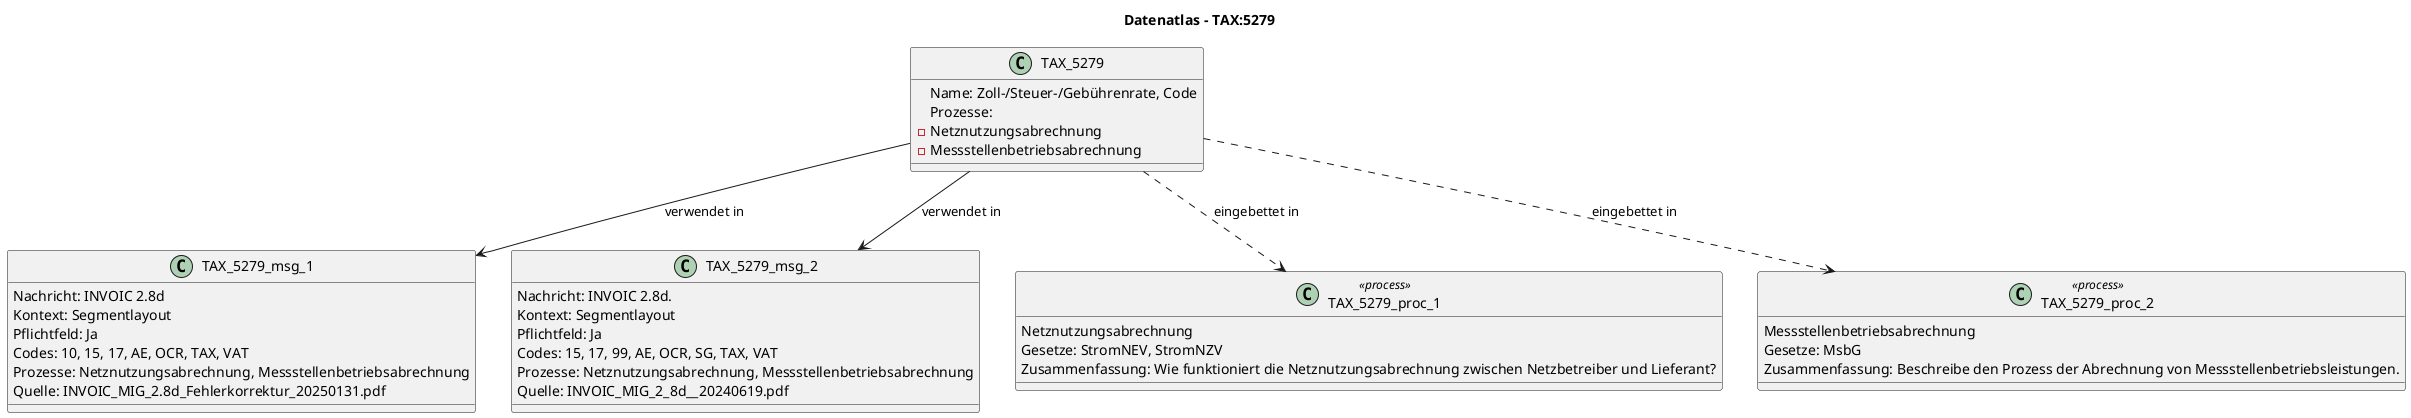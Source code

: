 @startuml
title Datenatlas – TAX:5279
class TAX_5279 {
  Name: Zoll-/Steuer-/Gebührenrate, Code
  Prozesse:
    - Netznutzungsabrechnung
    - Messstellenbetriebsabrechnung
}
class TAX_5279_msg_1 {
  Nachricht: INVOIC 2.8d
  Kontext: Segmentlayout
  Pflichtfeld: Ja
  Codes: 10, 15, 17, AE, OCR, TAX, VAT
  Prozesse: Netznutzungsabrechnung, Messstellenbetriebsabrechnung
  Quelle: INVOIC_MIG_2.8d_Fehlerkorrektur_20250131.pdf
}
TAX_5279 --> TAX_5279_msg_1 : verwendet in
class TAX_5279_msg_2 {
  Nachricht: INVOIC 2.8d.
  Kontext: Segmentlayout
  Pflichtfeld: Ja
  Codes: 15, 17, 99, AE, OCR, SG, TAX, VAT
  Prozesse: Netznutzungsabrechnung, Messstellenbetriebsabrechnung
  Quelle: INVOIC_MIG_2_8d__20240619.pdf
}
TAX_5279 --> TAX_5279_msg_2 : verwendet in
class TAX_5279_proc_1 <<process>> {
  Netznutzungsabrechnung
  Gesetze: StromNEV, StromNZV
  Zusammenfassung: Wie funktioniert die Netznutzungsabrechnung zwischen Netzbetreiber und Lieferant?
}
TAX_5279 ..> TAX_5279_proc_1 : eingebettet in
class TAX_5279_proc_2 <<process>> {
  Messstellenbetriebsabrechnung
  Gesetze: MsbG
  Zusammenfassung: Beschreibe den Prozess der Abrechnung von Messstellenbetriebsleistungen.
}
TAX_5279 ..> TAX_5279_proc_2 : eingebettet in
@enduml
